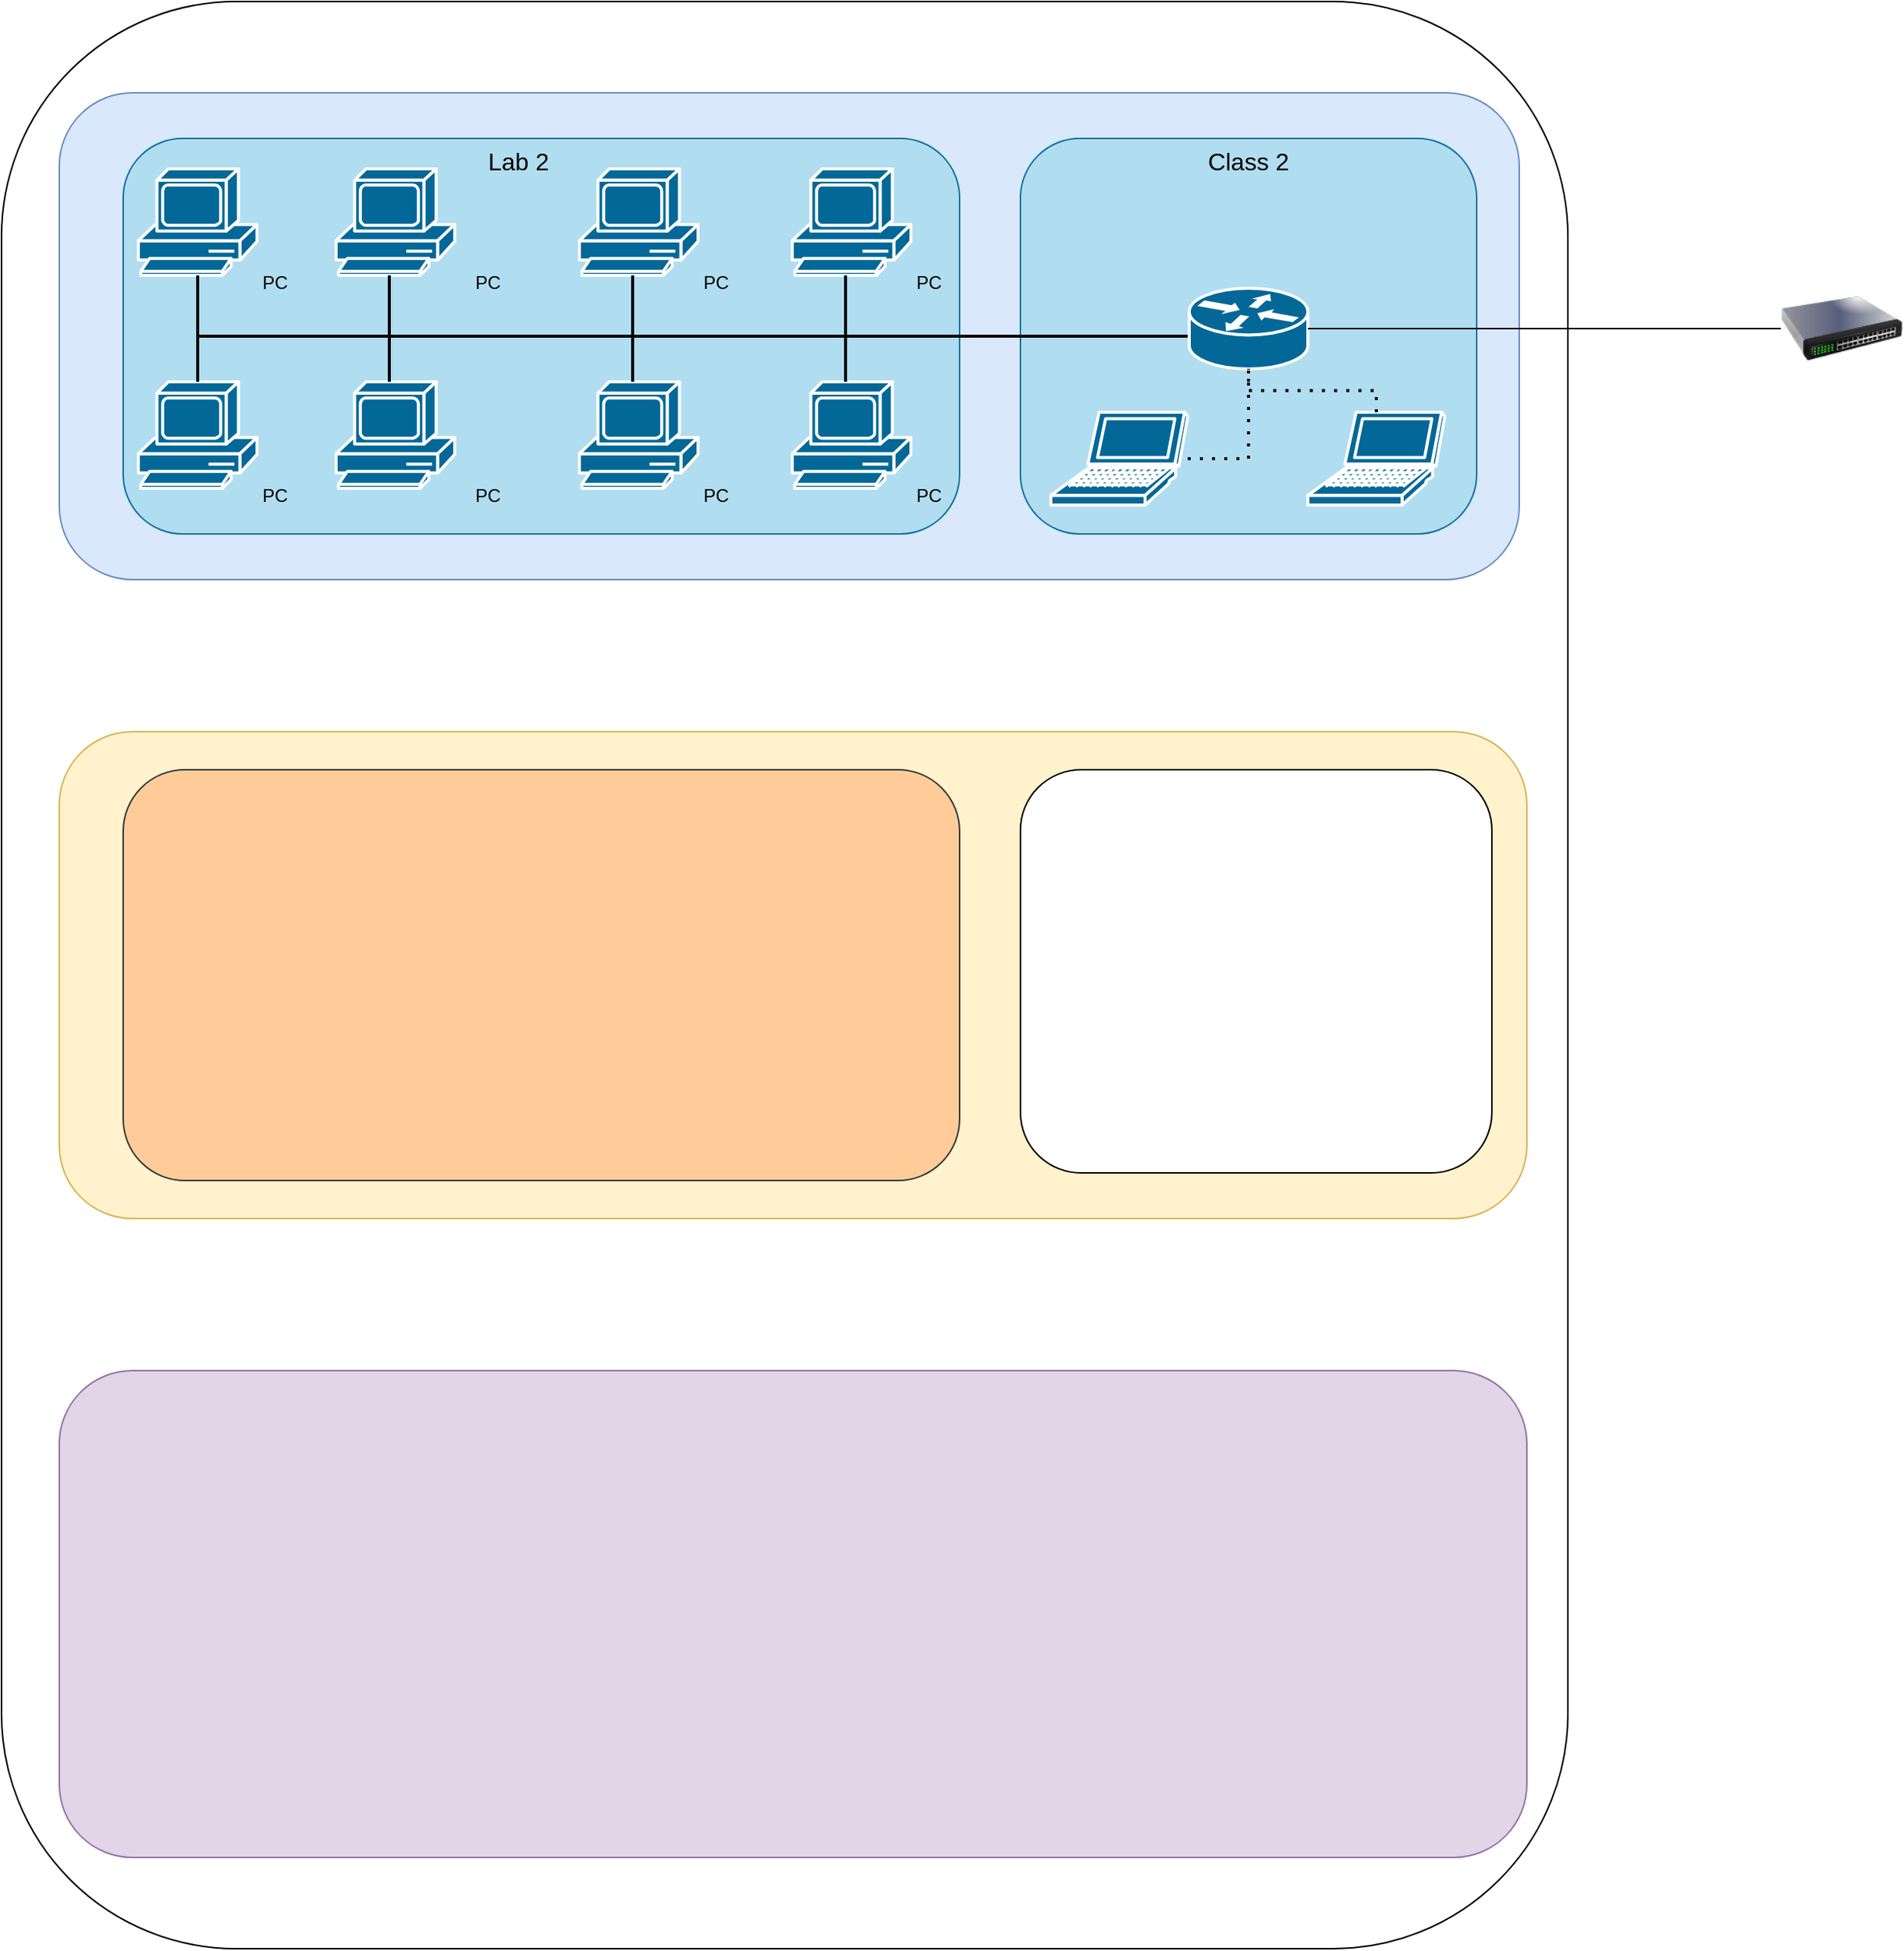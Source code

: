 <mxfile version="22.1.8" type="github">
  <diagram name="Page-1" id="c37626ed-c26b-45fb-9056-f9ebc6bb27b6">
    <mxGraphModel dx="1221" dy="662" grid="1" gridSize="10" guides="1" tooltips="1" connect="1" arrows="1" fold="1" page="1" pageScale="1" pageWidth="1100" pageHeight="850" background="none" math="0" shadow="0">
      <root>
        <mxCell id="0" />
        <mxCell id="1" parent="0" />
        <mxCell id="N2jycIC2OeXAG85lpT5e-1" value="" style="rounded=1;whiteSpace=wrap;html=1;" vertex="1" parent="1">
          <mxGeometry x="30" y="180" width="1030" height="1280" as="geometry" />
        </mxCell>
        <mxCell id="N2jycIC2OeXAG85lpT5e-11" value="" style="rounded=1;whiteSpace=wrap;html=1;fillColor=#dae8fc;strokeColor=#6c8ebf;" vertex="1" parent="1">
          <mxGeometry x="68" y="240" width="960" height="320" as="geometry" />
        </mxCell>
        <mxCell id="N2jycIC2OeXAG85lpT5e-13" value="" style="rounded=1;whiteSpace=wrap;html=1;fillColor=#fff2cc;strokeColor=#d6b656;" vertex="1" parent="1">
          <mxGeometry x="68" y="660" width="965" height="320" as="geometry" />
        </mxCell>
        <mxCell id="N2jycIC2OeXAG85lpT5e-14" value="" style="rounded=1;whiteSpace=wrap;html=1;fillColor=#e1d5e7;strokeColor=#9673a6;" vertex="1" parent="1">
          <mxGeometry x="68" y="1080" width="965" height="320" as="geometry" />
        </mxCell>
        <mxCell id="N2jycIC2OeXAG85lpT5e-16" value="" style="rounded=1;whiteSpace=wrap;html=1;fillColor=#b1ddf0;strokeColor=#10739e;" vertex="1" parent="1">
          <mxGeometry x="110" y="270" width="550" height="260" as="geometry" />
        </mxCell>
        <mxCell id="N2jycIC2OeXAG85lpT5e-17" value="" style="shape=mxgraph.cisco.computers_and_peripherals.pc;sketch=0;html=1;pointerEvents=1;dashed=0;fillColor=#036897;strokeColor=#ffffff;strokeWidth=2;verticalLabelPosition=bottom;verticalAlign=top;align=center;outlineConnect=0;" vertex="1" parent="1">
          <mxGeometry x="120" y="290" width="78" height="70" as="geometry" />
        </mxCell>
        <mxCell id="N2jycIC2OeXAG85lpT5e-18" value="" style="shape=mxgraph.cisco.computers_and_peripherals.pc;sketch=0;html=1;pointerEvents=1;dashed=0;fillColor=#036897;strokeColor=#ffffff;strokeWidth=2;verticalLabelPosition=bottom;verticalAlign=top;align=center;outlineConnect=0;" vertex="1" parent="1">
          <mxGeometry x="120" y="430" width="78" height="70" as="geometry" />
        </mxCell>
        <mxCell id="N2jycIC2OeXAG85lpT5e-19" value="" style="shape=mxgraph.cisco.computers_and_peripherals.pc;sketch=0;html=1;pointerEvents=1;dashed=0;fillColor=#036897;strokeColor=#ffffff;strokeWidth=2;verticalLabelPosition=bottom;verticalAlign=top;align=center;outlineConnect=0;" vertex="1" parent="1">
          <mxGeometry x="250" y="290" width="78" height="70" as="geometry" />
        </mxCell>
        <mxCell id="N2jycIC2OeXAG85lpT5e-20" value="" style="shape=mxgraph.cisco.computers_and_peripherals.pc;sketch=0;html=1;pointerEvents=1;dashed=0;fillColor=#036897;strokeColor=#ffffff;strokeWidth=2;verticalLabelPosition=bottom;verticalAlign=top;align=center;outlineConnect=0;" vertex="1" parent="1">
          <mxGeometry x="250" y="430" width="78" height="70" as="geometry" />
        </mxCell>
        <mxCell id="N2jycIC2OeXAG85lpT5e-21" value="" style="shape=mxgraph.cisco.computers_and_peripherals.pc;sketch=0;html=1;pointerEvents=1;dashed=0;fillColor=#036897;strokeColor=#ffffff;strokeWidth=2;verticalLabelPosition=bottom;verticalAlign=top;align=center;outlineConnect=0;" vertex="1" parent="1">
          <mxGeometry x="410" y="430" width="78" height="70" as="geometry" />
        </mxCell>
        <mxCell id="N2jycIC2OeXAG85lpT5e-22" value="" style="shape=mxgraph.cisco.computers_and_peripherals.pc;sketch=0;html=1;pointerEvents=1;dashed=0;fillColor=#036897;strokeColor=#ffffff;strokeWidth=2;verticalLabelPosition=bottom;verticalAlign=top;align=center;outlineConnect=0;" vertex="1" parent="1">
          <mxGeometry x="410" y="290" width="78" height="70" as="geometry" />
        </mxCell>
        <mxCell id="N2jycIC2OeXAG85lpT5e-23" value="" style="shape=mxgraph.cisco.computers_and_peripherals.pc;sketch=0;html=1;pointerEvents=1;dashed=0;fillColor=#036897;strokeColor=#ffffff;strokeWidth=2;verticalLabelPosition=bottom;verticalAlign=top;align=center;outlineConnect=0;" vertex="1" parent="1">
          <mxGeometry x="550" y="290" width="78" height="70" as="geometry" />
        </mxCell>
        <mxCell id="N2jycIC2OeXAG85lpT5e-24" value="" style="shape=mxgraph.cisco.computers_and_peripherals.pc;sketch=0;html=1;pointerEvents=1;dashed=0;fillColor=#036897;strokeColor=#ffffff;strokeWidth=2;verticalLabelPosition=bottom;verticalAlign=top;align=center;outlineConnect=0;" vertex="1" parent="1">
          <mxGeometry x="550" y="430" width="78" height="70" as="geometry" />
        </mxCell>
        <mxCell id="N2jycIC2OeXAG85lpT5e-27" value="" style="rounded=1;whiteSpace=wrap;html=1;fillColor=#b1ddf0;strokeColor=#10739e;" vertex="1" parent="1">
          <mxGeometry x="700" y="270" width="300" height="260" as="geometry" />
        </mxCell>
        <mxCell id="N2jycIC2OeXAG85lpT5e-28" value="" style="shape=mxgraph.cisco.routers.router;sketch=0;html=1;pointerEvents=1;dashed=0;fillColor=#036897;strokeColor=#ffffff;strokeWidth=2;verticalLabelPosition=bottom;verticalAlign=top;align=center;outlineConnect=0;" vertex="1" parent="1">
          <mxGeometry x="811" y="368.5" width="78" height="53" as="geometry" />
        </mxCell>
        <mxCell id="N2jycIC2OeXAG85lpT5e-35" value="" style="line;strokeWidth=2;html=1;" vertex="1" parent="1">
          <mxGeometry x="160" y="395" width="650" height="10" as="geometry" />
        </mxCell>
        <mxCell id="N2jycIC2OeXAG85lpT5e-38" value="" style="line;strokeWidth=2;direction=south;html=1;" vertex="1" parent="1">
          <mxGeometry x="154" y="360" width="10" height="70" as="geometry" />
        </mxCell>
        <mxCell id="N2jycIC2OeXAG85lpT5e-43" value="" style="line;strokeWidth=2;direction=south;html=1;" vertex="1" parent="1">
          <mxGeometry x="280" y="360" width="10" height="70" as="geometry" />
        </mxCell>
        <mxCell id="N2jycIC2OeXAG85lpT5e-44" value="" style="line;strokeWidth=2;direction=south;html=1;" vertex="1" parent="1">
          <mxGeometry x="440" y="360" width="10" height="70" as="geometry" />
        </mxCell>
        <mxCell id="N2jycIC2OeXAG85lpT5e-45" value="" style="line;strokeWidth=2;direction=south;html=1;" vertex="1" parent="1">
          <mxGeometry x="580" y="360" width="10" height="70" as="geometry" />
        </mxCell>
        <mxCell id="N2jycIC2OeXAG85lpT5e-50" value="" style="shape=mxgraph.cisco.computers_and_peripherals.laptop;sketch=0;html=1;pointerEvents=1;dashed=0;fillColor=#036897;strokeColor=#ffffff;strokeWidth=2;verticalLabelPosition=bottom;verticalAlign=top;align=center;outlineConnect=0;" vertex="1" parent="1">
          <mxGeometry x="720" y="450" width="90" height="61" as="geometry" />
        </mxCell>
        <mxCell id="N2jycIC2OeXAG85lpT5e-51" value="" style="shape=mxgraph.cisco.computers_and_peripherals.laptop;sketch=0;html=1;pointerEvents=1;dashed=0;fillColor=#036897;strokeColor=#ffffff;strokeWidth=2;verticalLabelPosition=bottom;verticalAlign=top;align=center;outlineConnect=0;" vertex="1" parent="1">
          <mxGeometry x="889" y="450" width="90" height="61" as="geometry" />
        </mxCell>
        <mxCell id="N2jycIC2OeXAG85lpT5e-52" value="" style="endArrow=none;dashed=1;html=1;dashPattern=1 3;strokeWidth=2;rounded=0;edgeStyle=orthogonalEdgeStyle;" edge="1" parent="1" source="N2jycIC2OeXAG85lpT5e-50" target="N2jycIC2OeXAG85lpT5e-28">
          <mxGeometry width="50" height="50" relative="1" as="geometry">
            <mxPoint x="570" y="400" as="sourcePoint" />
            <mxPoint x="620" y="350" as="targetPoint" />
          </mxGeometry>
        </mxCell>
        <mxCell id="N2jycIC2OeXAG85lpT5e-53" value="" style="endArrow=none;dashed=1;html=1;dashPattern=1 3;strokeWidth=2;rounded=0;edgeStyle=orthogonalEdgeStyle;" edge="1" parent="1" source="N2jycIC2OeXAG85lpT5e-51" target="N2jycIC2OeXAG85lpT5e-28">
          <mxGeometry width="50" height="50" relative="1" as="geometry">
            <mxPoint x="570" y="400" as="sourcePoint" />
            <mxPoint x="620" y="350" as="targetPoint" />
          </mxGeometry>
        </mxCell>
        <mxCell id="N2jycIC2OeXAG85lpT5e-54" value="" style="image;html=1;image=img/lib/clip_art/networking/Switch_128x128.png" vertex="1" parent="1">
          <mxGeometry x="1200" y="355" width="80" height="80" as="geometry" />
        </mxCell>
        <mxCell id="N2jycIC2OeXAG85lpT5e-55" value="" style="endArrow=none;html=1;rounded=0;edgeStyle=orthogonalEdgeStyle;entryX=0;entryY=0.5;entryDx=0;entryDy=0;" edge="1" parent="1" source="N2jycIC2OeXAG85lpT5e-28" target="N2jycIC2OeXAG85lpT5e-54">
          <mxGeometry width="50" height="50" relative="1" as="geometry">
            <mxPoint x="890" y="490" as="sourcePoint" />
            <mxPoint x="940" y="440" as="targetPoint" />
          </mxGeometry>
        </mxCell>
        <mxCell id="N2jycIC2OeXAG85lpT5e-56" value="Lab 2" style="text;html=1;strokeColor=none;fillColor=none;align=center;verticalAlign=middle;whiteSpace=wrap;rounded=0;fontSize=16;" vertex="1" parent="1">
          <mxGeometry x="340" y="270" width="60" height="30" as="geometry" />
        </mxCell>
        <mxCell id="N2jycIC2OeXAG85lpT5e-57" value="Class 2" style="text;html=1;strokeColor=none;fillColor=none;align=center;verticalAlign=middle;whiteSpace=wrap;rounded=0;fontSize=16;" vertex="1" parent="1">
          <mxGeometry x="820" y="270" width="60" height="30" as="geometry" />
        </mxCell>
        <mxCell id="N2jycIC2OeXAG85lpT5e-58" value="PC" style="text;html=1;strokeColor=none;fillColor=none;align=center;verticalAlign=middle;whiteSpace=wrap;rounded=0;" vertex="1" parent="1">
          <mxGeometry x="180" y="350" width="60" height="30" as="geometry" />
        </mxCell>
        <mxCell id="N2jycIC2OeXAG85lpT5e-59" value="PC" style="text;html=1;strokeColor=none;fillColor=none;align=center;verticalAlign=middle;whiteSpace=wrap;rounded=0;" vertex="1" parent="1">
          <mxGeometry x="180" y="490" width="60" height="30" as="geometry" />
        </mxCell>
        <mxCell id="N2jycIC2OeXAG85lpT5e-60" value="PC" style="text;html=1;strokeColor=none;fillColor=none;align=center;verticalAlign=middle;whiteSpace=wrap;rounded=0;" vertex="1" parent="1">
          <mxGeometry x="320" y="350" width="60" height="30" as="geometry" />
        </mxCell>
        <mxCell id="N2jycIC2OeXAG85lpT5e-61" value="PC" style="text;html=1;strokeColor=none;fillColor=none;align=center;verticalAlign=middle;whiteSpace=wrap;rounded=0;" vertex="1" parent="1">
          <mxGeometry x="320" y="490" width="60" height="30" as="geometry" />
        </mxCell>
        <mxCell id="N2jycIC2OeXAG85lpT5e-62" value="PC" style="text;html=1;strokeColor=none;fillColor=none;align=center;verticalAlign=middle;whiteSpace=wrap;rounded=0;" vertex="1" parent="1">
          <mxGeometry x="470" y="490" width="60" height="30" as="geometry" />
        </mxCell>
        <mxCell id="N2jycIC2OeXAG85lpT5e-63" value="PC" style="text;html=1;strokeColor=none;fillColor=none;align=center;verticalAlign=middle;whiteSpace=wrap;rounded=0;" vertex="1" parent="1">
          <mxGeometry x="470" y="350" width="60" height="30" as="geometry" />
        </mxCell>
        <mxCell id="N2jycIC2OeXAG85lpT5e-64" value="PC" style="text;html=1;strokeColor=none;fillColor=none;align=center;verticalAlign=middle;whiteSpace=wrap;rounded=0;" vertex="1" parent="1">
          <mxGeometry x="610" y="350" width="60" height="30" as="geometry" />
        </mxCell>
        <mxCell id="N2jycIC2OeXAG85lpT5e-65" value="PC" style="text;html=1;strokeColor=none;fillColor=none;align=center;verticalAlign=middle;whiteSpace=wrap;rounded=0;" vertex="1" parent="1">
          <mxGeometry x="610" y="490" width="60" height="30" as="geometry" />
        </mxCell>
        <mxCell id="N2jycIC2OeXAG85lpT5e-66" style="edgeStyle=orthogonalEdgeStyle;rounded=0;orthogonalLoop=1;jettySize=auto;html=1;exitX=0.5;exitY=1;exitDx=0;exitDy=0;" edge="1" parent="1" source="N2jycIC2OeXAG85lpT5e-58" target="N2jycIC2OeXAG85lpT5e-58">
          <mxGeometry relative="1" as="geometry" />
        </mxCell>
        <mxCell id="N2jycIC2OeXAG85lpT5e-67" value="" style="rounded=1;whiteSpace=wrap;html=1;fillColor=#ffcc99;strokeColor=#36393d;" vertex="1" parent="1">
          <mxGeometry x="110" y="685" width="550" height="270" as="geometry" />
        </mxCell>
        <mxCell id="N2jycIC2OeXAG85lpT5e-68" value="" style="rounded=1;whiteSpace=wrap;html=1;" vertex="1" parent="1">
          <mxGeometry x="700" y="685" width="310" height="265" as="geometry" />
        </mxCell>
      </root>
    </mxGraphModel>
  </diagram>
</mxfile>

